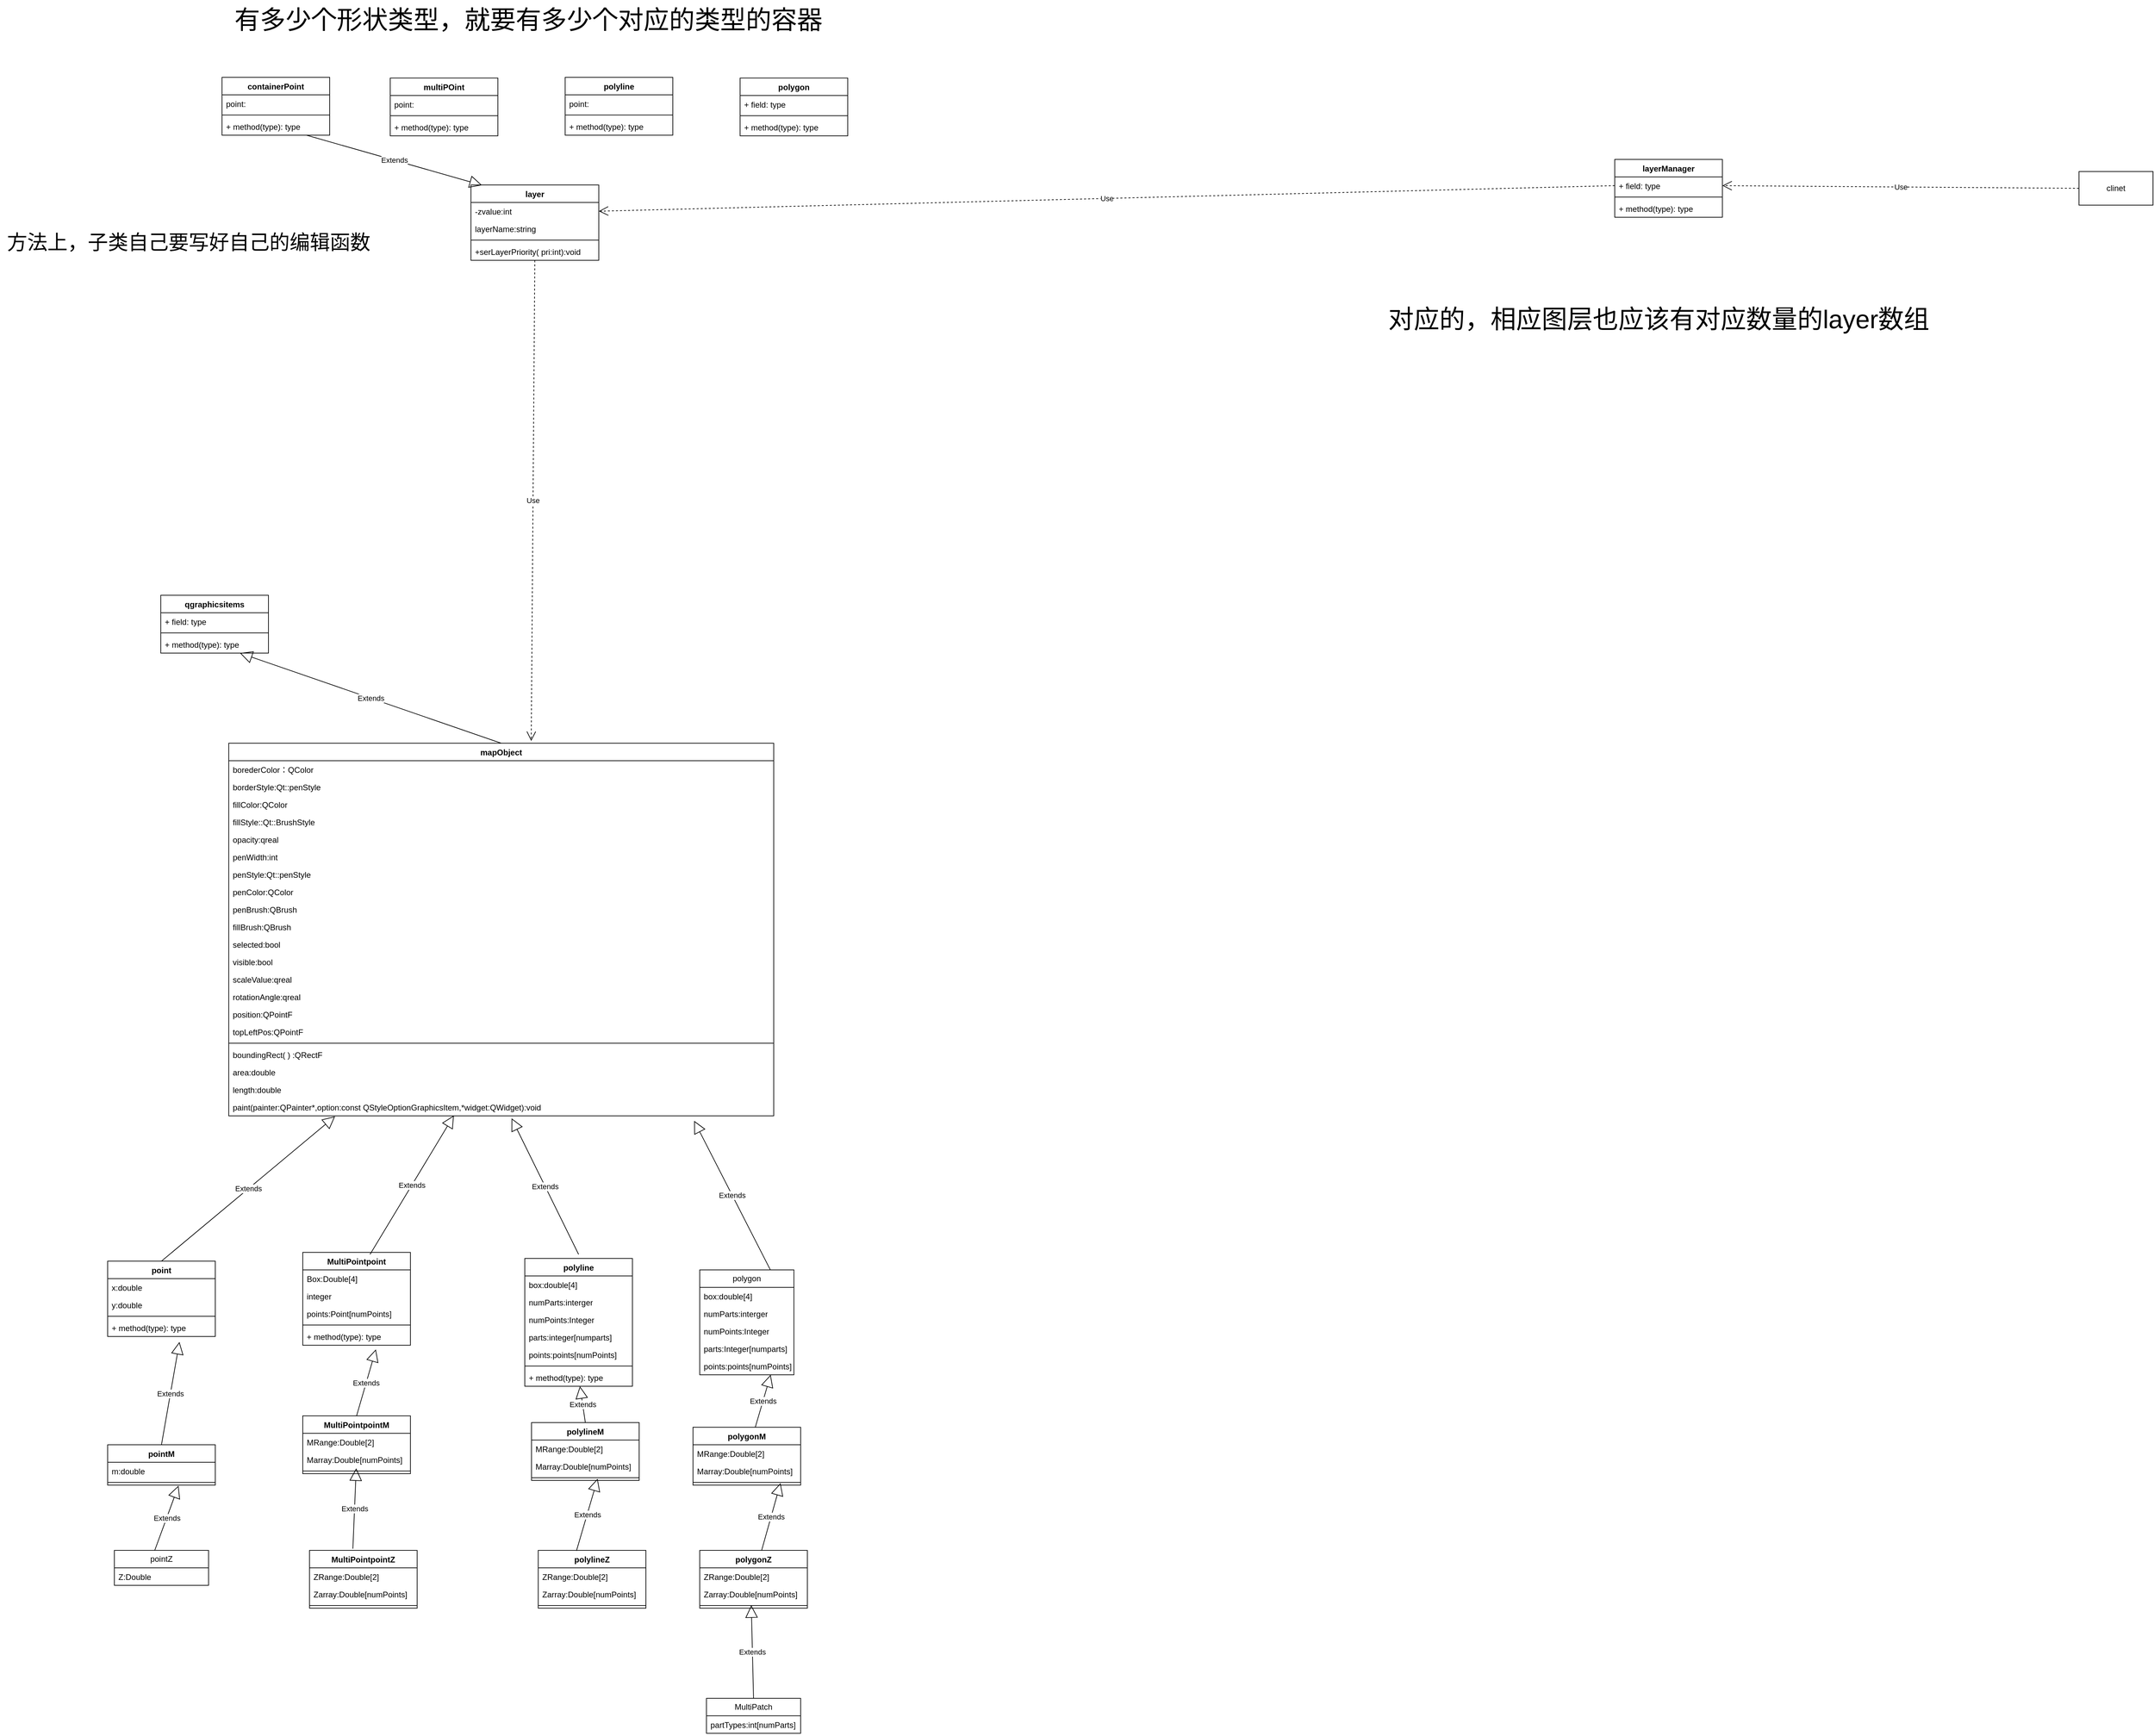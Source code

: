 <mxfile version="21.3.5" type="device">
  <diagram id="Hxt_u1zZqAeK8iyTA4vx" name="第 1 页">
    <mxGraphModel dx="3752" dy="229" grid="1" gridSize="10" guides="1" tooltips="1" connect="1" arrows="1" fold="1" page="1" pageScale="1" pageWidth="827" pageHeight="1169" math="0" shadow="0">
      <root>
        <mxCell id="0" />
        <mxCell id="1" parent="0" />
        <mxCell id="j0WsJom413XjwwCN1oAq-1" value="mapObject" style="swimlane;fontStyle=1;align=center;verticalAlign=top;childLayout=stackLayout;horizontal=1;startSize=26;horizontalStack=0;resizeParent=1;resizeParentMax=0;resizeLast=0;collapsible=1;marginBottom=0;whiteSpace=wrap;html=1;" parent="1" vertex="1">
          <mxGeometry x="-2380" y="1440" width="810" height="554" as="geometry" />
        </mxCell>
        <mxCell id="j0WsJom413XjwwCN1oAq-2" value="borederColor：QColor" style="text;strokeColor=none;fillColor=none;align=left;verticalAlign=top;spacingLeft=4;spacingRight=4;overflow=hidden;rotatable=0;points=[[0,0.5],[1,0.5]];portConstraint=eastwest;whiteSpace=wrap;html=1;" parent="j0WsJom413XjwwCN1oAq-1" vertex="1">
          <mxGeometry y="26" width="810" height="26" as="geometry" />
        </mxCell>
        <mxCell id="j0WsJom413XjwwCN1oAq-19" value="borderStyle:Qt::penStyle" style="text;strokeColor=none;fillColor=none;align=left;verticalAlign=top;spacingLeft=4;spacingRight=4;overflow=hidden;rotatable=0;points=[[0,0.5],[1,0.5]];portConstraint=eastwest;whiteSpace=wrap;html=1;" parent="j0WsJom413XjwwCN1oAq-1" vertex="1">
          <mxGeometry y="52" width="810" height="26" as="geometry" />
        </mxCell>
        <mxCell id="j0WsJom413XjwwCN1oAq-18" value="fillColor:QColor" style="text;strokeColor=none;fillColor=none;align=left;verticalAlign=top;spacingLeft=4;spacingRight=4;overflow=hidden;rotatable=0;points=[[0,0.5],[1,0.5]];portConstraint=eastwest;whiteSpace=wrap;html=1;" parent="j0WsJom413XjwwCN1oAq-1" vertex="1">
          <mxGeometry y="78" width="810" height="26" as="geometry" />
        </mxCell>
        <mxCell id="j0WsJom413XjwwCN1oAq-9" value="fillStyle::Qt::BrushStyle" style="text;strokeColor=none;fillColor=none;align=left;verticalAlign=top;spacingLeft=4;spacingRight=4;overflow=hidden;rotatable=0;points=[[0,0.5],[1,0.5]];portConstraint=eastwest;whiteSpace=wrap;html=1;" parent="j0WsJom413XjwwCN1oAq-1" vertex="1">
          <mxGeometry y="104" width="810" height="26" as="geometry" />
        </mxCell>
        <mxCell id="j0WsJom413XjwwCN1oAq-10" value="opacity:qreal" style="text;strokeColor=none;fillColor=none;align=left;verticalAlign=top;spacingLeft=4;spacingRight=4;overflow=hidden;rotatable=0;points=[[0,0.5],[1,0.5]];portConstraint=eastwest;whiteSpace=wrap;html=1;" parent="j0WsJom413XjwwCN1oAq-1" vertex="1">
          <mxGeometry y="130" width="810" height="26" as="geometry" />
        </mxCell>
        <mxCell id="j0WsJom413XjwwCN1oAq-11" value="penWidth:int" style="text;strokeColor=none;fillColor=none;align=left;verticalAlign=top;spacingLeft=4;spacingRight=4;overflow=hidden;rotatable=0;points=[[0,0.5],[1,0.5]];portConstraint=eastwest;whiteSpace=wrap;html=1;" parent="j0WsJom413XjwwCN1oAq-1" vertex="1">
          <mxGeometry y="156" width="810" height="26" as="geometry" />
        </mxCell>
        <mxCell id="j0WsJom413XjwwCN1oAq-20" value="penStyle:Qt::penStyle" style="text;strokeColor=none;fillColor=none;align=left;verticalAlign=top;spacingLeft=4;spacingRight=4;overflow=hidden;rotatable=0;points=[[0,0.5],[1,0.5]];portConstraint=eastwest;whiteSpace=wrap;html=1;" parent="j0WsJom413XjwwCN1oAq-1" vertex="1">
          <mxGeometry y="182" width="810" height="26" as="geometry" />
        </mxCell>
        <mxCell id="j0WsJom413XjwwCN1oAq-12" value="penColor:QColor" style="text;strokeColor=none;fillColor=none;align=left;verticalAlign=top;spacingLeft=4;spacingRight=4;overflow=hidden;rotatable=0;points=[[0,0.5],[1,0.5]];portConstraint=eastwest;whiteSpace=wrap;html=1;" parent="j0WsJom413XjwwCN1oAq-1" vertex="1">
          <mxGeometry y="208" width="810" height="26" as="geometry" />
        </mxCell>
        <mxCell id="j0WsJom413XjwwCN1oAq-17" value="penBrush:QBrush" style="text;strokeColor=none;fillColor=none;align=left;verticalAlign=top;spacingLeft=4;spacingRight=4;overflow=hidden;rotatable=0;points=[[0,0.5],[1,0.5]];portConstraint=eastwest;whiteSpace=wrap;html=1;" parent="j0WsJom413XjwwCN1oAq-1" vertex="1">
          <mxGeometry y="234" width="810" height="26" as="geometry" />
        </mxCell>
        <mxCell id="j0WsJom413XjwwCN1oAq-13" value="fillBrush:QBrush" style="text;strokeColor=none;fillColor=none;align=left;verticalAlign=top;spacingLeft=4;spacingRight=4;overflow=hidden;rotatable=0;points=[[0,0.5],[1,0.5]];portConstraint=eastwest;whiteSpace=wrap;html=1;" parent="j0WsJom413XjwwCN1oAq-1" vertex="1">
          <mxGeometry y="260" width="810" height="26" as="geometry" />
        </mxCell>
        <mxCell id="j0WsJom413XjwwCN1oAq-14" value="selected:bool" style="text;strokeColor=none;fillColor=none;align=left;verticalAlign=top;spacingLeft=4;spacingRight=4;overflow=hidden;rotatable=0;points=[[0,0.5],[1,0.5]];portConstraint=eastwest;whiteSpace=wrap;html=1;" parent="j0WsJom413XjwwCN1oAq-1" vertex="1">
          <mxGeometry y="286" width="810" height="26" as="geometry" />
        </mxCell>
        <mxCell id="j0WsJom413XjwwCN1oAq-15" value="visible:bool" style="text;strokeColor=none;fillColor=none;align=left;verticalAlign=top;spacingLeft=4;spacingRight=4;overflow=hidden;rotatable=0;points=[[0,0.5],[1,0.5]];portConstraint=eastwest;whiteSpace=wrap;html=1;" parent="j0WsJom413XjwwCN1oAq-1" vertex="1">
          <mxGeometry y="312" width="810" height="26" as="geometry" />
        </mxCell>
        <mxCell id="j0WsJom413XjwwCN1oAq-16" value="scaleValue:qreal" style="text;strokeColor=none;fillColor=none;align=left;verticalAlign=top;spacingLeft=4;spacingRight=4;overflow=hidden;rotatable=0;points=[[0,0.5],[1,0.5]];portConstraint=eastwest;whiteSpace=wrap;html=1;" parent="j0WsJom413XjwwCN1oAq-1" vertex="1">
          <mxGeometry y="338" width="810" height="26" as="geometry" />
        </mxCell>
        <mxCell id="j0WsJom413XjwwCN1oAq-21" value="rotationAngle:qreal" style="text;strokeColor=none;fillColor=none;align=left;verticalAlign=top;spacingLeft=4;spacingRight=4;overflow=hidden;rotatable=0;points=[[0,0.5],[1,0.5]];portConstraint=eastwest;whiteSpace=wrap;html=1;" parent="j0WsJom413XjwwCN1oAq-1" vertex="1">
          <mxGeometry y="364" width="810" height="26" as="geometry" />
        </mxCell>
        <mxCell id="j0WsJom413XjwwCN1oAq-5" value="position:QPointF" style="text;strokeColor=none;fillColor=none;align=left;verticalAlign=top;spacingLeft=4;spacingRight=4;overflow=hidden;rotatable=0;points=[[0,0.5],[1,0.5]];portConstraint=eastwest;whiteSpace=wrap;html=1;" parent="j0WsJom413XjwwCN1oAq-1" vertex="1">
          <mxGeometry y="390" width="810" height="26" as="geometry" />
        </mxCell>
        <mxCell id="_YcbruYGFnNGYllDanKt-9" value="topLeftPos:QPointF" style="text;strokeColor=none;fillColor=none;align=left;verticalAlign=top;spacingLeft=4;spacingRight=4;overflow=hidden;rotatable=0;points=[[0,0.5],[1,0.5]];portConstraint=eastwest;whiteSpace=wrap;html=1;" vertex="1" parent="j0WsJom413XjwwCN1oAq-1">
          <mxGeometry y="416" width="810" height="26" as="geometry" />
        </mxCell>
        <mxCell id="j0WsJom413XjwwCN1oAq-3" value="" style="line;strokeWidth=1;fillColor=none;align=left;verticalAlign=middle;spacingTop=-1;spacingLeft=3;spacingRight=3;rotatable=0;labelPosition=right;points=[];portConstraint=eastwest;strokeColor=inherit;" parent="j0WsJom413XjwwCN1oAq-1" vertex="1">
          <mxGeometry y="442" width="810" height="8" as="geometry" />
        </mxCell>
        <mxCell id="t4lOq8rJx1jN4kYL4Z5w-2" value="boundingRect( ) :QRectF" style="text;strokeColor=none;fillColor=none;align=left;verticalAlign=top;spacingLeft=4;spacingRight=4;overflow=hidden;rotatable=0;points=[[0,0.5],[1,0.5]];portConstraint=eastwest;whiteSpace=wrap;html=1;" parent="j0WsJom413XjwwCN1oAq-1" vertex="1">
          <mxGeometry y="450" width="810" height="26" as="geometry" />
        </mxCell>
        <mxCell id="_YcbruYGFnNGYllDanKt-6" value="area:double" style="text;strokeColor=none;fillColor=none;align=left;verticalAlign=top;spacingLeft=4;spacingRight=4;overflow=hidden;rotatable=0;points=[[0,0.5],[1,0.5]];portConstraint=eastwest;whiteSpace=wrap;html=1;" vertex="1" parent="j0WsJom413XjwwCN1oAq-1">
          <mxGeometry y="476" width="810" height="26" as="geometry" />
        </mxCell>
        <mxCell id="_YcbruYGFnNGYllDanKt-7" value="length:double" style="text;strokeColor=none;fillColor=none;align=left;verticalAlign=top;spacingLeft=4;spacingRight=4;overflow=hidden;rotatable=0;points=[[0,0.5],[1,0.5]];portConstraint=eastwest;whiteSpace=wrap;html=1;" vertex="1" parent="j0WsJom413XjwwCN1oAq-1">
          <mxGeometry y="502" width="810" height="26" as="geometry" />
        </mxCell>
        <mxCell id="j0WsJom413XjwwCN1oAq-4" value="paint(painter:QPainter*,option:const QStyleOptionGraphicsItem,*widget:QWidget):void" style="text;strokeColor=none;fillColor=none;align=left;verticalAlign=top;spacingLeft=4;spacingRight=4;overflow=hidden;rotatable=0;points=[[0,0.5],[1,0.5]];portConstraint=eastwest;whiteSpace=wrap;html=1;" parent="j0WsJom413XjwwCN1oAq-1" vertex="1">
          <mxGeometry y="528" width="810" height="26" as="geometry" />
        </mxCell>
        <mxCell id="j0WsJom413XjwwCN1oAq-26" value="point" style="swimlane;fontStyle=1;align=center;verticalAlign=top;childLayout=stackLayout;horizontal=1;startSize=26;horizontalStack=0;resizeParent=1;resizeParentMax=0;resizeLast=0;collapsible=1;marginBottom=0;whiteSpace=wrap;html=1;" parent="1" vertex="1">
          <mxGeometry x="-2560" y="2210" width="160" height="112" as="geometry" />
        </mxCell>
        <mxCell id="j0WsJom413XjwwCN1oAq-27" value="x:double" style="text;strokeColor=none;fillColor=none;align=left;verticalAlign=top;spacingLeft=4;spacingRight=4;overflow=hidden;rotatable=0;points=[[0,0.5],[1,0.5]];portConstraint=eastwest;whiteSpace=wrap;html=1;" parent="j0WsJom413XjwwCN1oAq-26" vertex="1">
          <mxGeometry y="26" width="160" height="26" as="geometry" />
        </mxCell>
        <mxCell id="t4lOq8rJx1jN4kYL4Z5w-5" value="y:double" style="text;strokeColor=none;fillColor=none;align=left;verticalAlign=top;spacingLeft=4;spacingRight=4;overflow=hidden;rotatable=0;points=[[0,0.5],[1,0.5]];portConstraint=eastwest;whiteSpace=wrap;html=1;" parent="j0WsJom413XjwwCN1oAq-26" vertex="1">
          <mxGeometry y="52" width="160" height="26" as="geometry" />
        </mxCell>
        <mxCell id="j0WsJom413XjwwCN1oAq-28" value="" style="line;strokeWidth=1;fillColor=none;align=left;verticalAlign=middle;spacingTop=-1;spacingLeft=3;spacingRight=3;rotatable=0;labelPosition=right;points=[];portConstraint=eastwest;strokeColor=inherit;" parent="j0WsJom413XjwwCN1oAq-26" vertex="1">
          <mxGeometry y="78" width="160" height="8" as="geometry" />
        </mxCell>
        <mxCell id="j0WsJom413XjwwCN1oAq-29" value="+ method(type): type" style="text;strokeColor=none;fillColor=none;align=left;verticalAlign=top;spacingLeft=4;spacingRight=4;overflow=hidden;rotatable=0;points=[[0,0.5],[1,0.5]];portConstraint=eastwest;whiteSpace=wrap;html=1;" parent="j0WsJom413XjwwCN1oAq-26" vertex="1">
          <mxGeometry y="86" width="160" height="26" as="geometry" />
        </mxCell>
        <mxCell id="t4lOq8rJx1jN4kYL4Z5w-4" value="Extends" style="endArrow=block;endSize=16;endFill=0;html=1;rounded=0;exitX=0.5;exitY=0;exitDx=0;exitDy=0;entryX=0.195;entryY=1.031;entryDx=0;entryDy=0;entryPerimeter=0;" parent="1" source="j0WsJom413XjwwCN1oAq-26" target="j0WsJom413XjwwCN1oAq-4" edge="1">
          <mxGeometry width="160" relative="1" as="geometry">
            <mxPoint x="-2360" y="2180" as="sourcePoint" />
            <mxPoint x="-2200" y="2180" as="targetPoint" />
          </mxGeometry>
        </mxCell>
        <mxCell id="t4lOq8rJx1jN4kYL4Z5w-6" value="MultiPointpoint" style="swimlane;fontStyle=1;align=center;verticalAlign=top;childLayout=stackLayout;horizontal=1;startSize=26;horizontalStack=0;resizeParent=1;resizeParentMax=0;resizeLast=0;collapsible=1;marginBottom=0;whiteSpace=wrap;html=1;" parent="1" vertex="1">
          <mxGeometry x="-2270" y="2197" width="160" height="138" as="geometry" />
        </mxCell>
        <mxCell id="t4lOq8rJx1jN4kYL4Z5w-110" value="Extends" style="endArrow=block;endSize=16;endFill=0;html=1;rounded=0;entryX=0.413;entryY=0.98;entryDx=0;entryDy=0;entryPerimeter=0;" parent="t4lOq8rJx1jN4kYL4Z5w-6" target="j0WsJom413XjwwCN1oAq-4" edge="1">
          <mxGeometry width="160" relative="1" as="geometry">
            <mxPoint x="100" y="3" as="sourcePoint" />
            <mxPoint x="260" y="3" as="targetPoint" />
          </mxGeometry>
        </mxCell>
        <mxCell id="t4lOq8rJx1jN4kYL4Z5w-7" value="Box:Double[4]" style="text;strokeColor=none;fillColor=none;align=left;verticalAlign=top;spacingLeft=4;spacingRight=4;overflow=hidden;rotatable=0;points=[[0,0.5],[1,0.5]];portConstraint=eastwest;whiteSpace=wrap;html=1;" parent="t4lOq8rJx1jN4kYL4Z5w-6" vertex="1">
          <mxGeometry y="26" width="160" height="26" as="geometry" />
        </mxCell>
        <mxCell id="t4lOq8rJx1jN4kYL4Z5w-16" value="integer" style="text;strokeColor=none;fillColor=none;align=left;verticalAlign=top;spacingLeft=4;spacingRight=4;overflow=hidden;rotatable=0;points=[[0,0.5],[1,0.5]];portConstraint=eastwest;whiteSpace=wrap;html=1;" parent="t4lOq8rJx1jN4kYL4Z5w-6" vertex="1">
          <mxGeometry y="52" width="160" height="26" as="geometry" />
        </mxCell>
        <mxCell id="t4lOq8rJx1jN4kYL4Z5w-8" value="points:Point[numPoints]" style="text;strokeColor=none;fillColor=none;align=left;verticalAlign=top;spacingLeft=4;spacingRight=4;overflow=hidden;rotatable=0;points=[[0,0.5],[1,0.5]];portConstraint=eastwest;whiteSpace=wrap;html=1;" parent="t4lOq8rJx1jN4kYL4Z5w-6" vertex="1">
          <mxGeometry y="78" width="160" height="26" as="geometry" />
        </mxCell>
        <mxCell id="t4lOq8rJx1jN4kYL4Z5w-9" value="" style="line;strokeWidth=1;fillColor=none;align=left;verticalAlign=middle;spacingTop=-1;spacingLeft=3;spacingRight=3;rotatable=0;labelPosition=right;points=[];portConstraint=eastwest;strokeColor=inherit;" parent="t4lOq8rJx1jN4kYL4Z5w-6" vertex="1">
          <mxGeometry y="104" width="160" height="8" as="geometry" />
        </mxCell>
        <mxCell id="t4lOq8rJx1jN4kYL4Z5w-10" value="+ method(type): type" style="text;strokeColor=none;fillColor=none;align=left;verticalAlign=top;spacingLeft=4;spacingRight=4;overflow=hidden;rotatable=0;points=[[0,0.5],[1,0.5]];portConstraint=eastwest;whiteSpace=wrap;html=1;" parent="t4lOq8rJx1jN4kYL4Z5w-6" vertex="1">
          <mxGeometry y="112" width="160" height="26" as="geometry" />
        </mxCell>
        <mxCell id="t4lOq8rJx1jN4kYL4Z5w-17" value="polyline" style="swimlane;fontStyle=1;align=center;verticalAlign=top;childLayout=stackLayout;horizontal=1;startSize=26;horizontalStack=0;resizeParent=1;resizeParentMax=0;resizeLast=0;collapsible=1;marginBottom=0;whiteSpace=wrap;html=1;" parent="1" vertex="1">
          <mxGeometry x="-1940" y="2206" width="160" height="190" as="geometry" />
        </mxCell>
        <mxCell id="t4lOq8rJx1jN4kYL4Z5w-18" value="box:double[4]" style="text;strokeColor=none;fillColor=none;align=left;verticalAlign=top;spacingLeft=4;spacingRight=4;overflow=hidden;rotatable=0;points=[[0,0.5],[1,0.5]];portConstraint=eastwest;whiteSpace=wrap;html=1;" parent="t4lOq8rJx1jN4kYL4Z5w-17" vertex="1">
          <mxGeometry y="26" width="160" height="26" as="geometry" />
        </mxCell>
        <mxCell id="t4lOq8rJx1jN4kYL4Z5w-23" value="numParts:interger" style="text;strokeColor=none;fillColor=none;align=left;verticalAlign=top;spacingLeft=4;spacingRight=4;overflow=hidden;rotatable=0;points=[[0,0.5],[1,0.5]];portConstraint=eastwest;whiteSpace=wrap;html=1;" parent="t4lOq8rJx1jN4kYL4Z5w-17" vertex="1">
          <mxGeometry y="52" width="160" height="26" as="geometry" />
        </mxCell>
        <mxCell id="t4lOq8rJx1jN4kYL4Z5w-24" value="numPoints:Integer" style="text;strokeColor=none;fillColor=none;align=left;verticalAlign=top;spacingLeft=4;spacingRight=4;overflow=hidden;rotatable=0;points=[[0,0.5],[1,0.5]];portConstraint=eastwest;whiteSpace=wrap;html=1;" parent="t4lOq8rJx1jN4kYL4Z5w-17" vertex="1">
          <mxGeometry y="78" width="160" height="26" as="geometry" />
        </mxCell>
        <mxCell id="t4lOq8rJx1jN4kYL4Z5w-25" value="parts:integer[numparts]" style="text;strokeColor=none;fillColor=none;align=left;verticalAlign=top;spacingLeft=4;spacingRight=4;overflow=hidden;rotatable=0;points=[[0,0.5],[1,0.5]];portConstraint=eastwest;whiteSpace=wrap;html=1;" parent="t4lOq8rJx1jN4kYL4Z5w-17" vertex="1">
          <mxGeometry y="104" width="160" height="26" as="geometry" />
        </mxCell>
        <mxCell id="t4lOq8rJx1jN4kYL4Z5w-21" value="points:points[numPoints]" style="text;strokeColor=none;fillColor=none;align=left;verticalAlign=top;spacingLeft=4;spacingRight=4;overflow=hidden;rotatable=0;points=[[0,0.5],[1,0.5]];portConstraint=eastwest;whiteSpace=wrap;html=1;" parent="t4lOq8rJx1jN4kYL4Z5w-17" vertex="1">
          <mxGeometry y="130" width="160" height="26" as="geometry" />
        </mxCell>
        <mxCell id="t4lOq8rJx1jN4kYL4Z5w-19" value="" style="line;strokeWidth=1;fillColor=none;align=left;verticalAlign=middle;spacingTop=-1;spacingLeft=3;spacingRight=3;rotatable=0;labelPosition=right;points=[];portConstraint=eastwest;strokeColor=inherit;" parent="t4lOq8rJx1jN4kYL4Z5w-17" vertex="1">
          <mxGeometry y="156" width="160" height="8" as="geometry" />
        </mxCell>
        <mxCell id="t4lOq8rJx1jN4kYL4Z5w-20" value="+ method(type): type" style="text;strokeColor=none;fillColor=none;align=left;verticalAlign=top;spacingLeft=4;spacingRight=4;overflow=hidden;rotatable=0;points=[[0,0.5],[1,0.5]];portConstraint=eastwest;whiteSpace=wrap;html=1;" parent="t4lOq8rJx1jN4kYL4Z5w-17" vertex="1">
          <mxGeometry y="164" width="160" height="26" as="geometry" />
        </mxCell>
        <mxCell id="t4lOq8rJx1jN4kYL4Z5w-26" value="polygon" style="swimlane;fontStyle=0;childLayout=stackLayout;horizontal=1;startSize=26;fillColor=none;horizontalStack=0;resizeParent=1;resizeParentMax=0;resizeLast=0;collapsible=1;marginBottom=0;whiteSpace=wrap;html=1;" parent="1" vertex="1">
          <mxGeometry x="-1680" y="2223" width="140" height="156" as="geometry" />
        </mxCell>
        <mxCell id="t4lOq8rJx1jN4kYL4Z5w-30" value="box:double[4]" style="text;strokeColor=none;fillColor=none;align=left;verticalAlign=top;spacingLeft=4;spacingRight=4;overflow=hidden;rotatable=0;points=[[0,0.5],[1,0.5]];portConstraint=eastwest;whiteSpace=wrap;html=1;" parent="t4lOq8rJx1jN4kYL4Z5w-26" vertex="1">
          <mxGeometry y="26" width="140" height="26" as="geometry" />
        </mxCell>
        <mxCell id="t4lOq8rJx1jN4kYL4Z5w-31" value="numParts:interger" style="text;strokeColor=none;fillColor=none;align=left;verticalAlign=top;spacingLeft=4;spacingRight=4;overflow=hidden;rotatable=0;points=[[0,0.5],[1,0.5]];portConstraint=eastwest;whiteSpace=wrap;html=1;" parent="t4lOq8rJx1jN4kYL4Z5w-26" vertex="1">
          <mxGeometry y="52" width="140" height="26" as="geometry" />
        </mxCell>
        <mxCell id="t4lOq8rJx1jN4kYL4Z5w-32" value="numPoints:Integer" style="text;strokeColor=none;fillColor=none;align=left;verticalAlign=top;spacingLeft=4;spacingRight=4;overflow=hidden;rotatable=0;points=[[0,0.5],[1,0.5]];portConstraint=eastwest;whiteSpace=wrap;html=1;" parent="t4lOq8rJx1jN4kYL4Z5w-26" vertex="1">
          <mxGeometry y="78" width="140" height="26" as="geometry" />
        </mxCell>
        <mxCell id="t4lOq8rJx1jN4kYL4Z5w-27" value="parts:Integer[numparts]" style="text;strokeColor=none;fillColor=none;align=left;verticalAlign=top;spacingLeft=4;spacingRight=4;overflow=hidden;rotatable=0;points=[[0,0.5],[1,0.5]];portConstraint=eastwest;whiteSpace=wrap;html=1;" parent="t4lOq8rJx1jN4kYL4Z5w-26" vertex="1">
          <mxGeometry y="104" width="140" height="26" as="geometry" />
        </mxCell>
        <mxCell id="t4lOq8rJx1jN4kYL4Z5w-33" value="points:points[numPoints]" style="text;strokeColor=none;fillColor=none;align=left;verticalAlign=top;spacingLeft=4;spacingRight=4;overflow=hidden;rotatable=0;points=[[0,0.5],[1,0.5]];portConstraint=eastwest;whiteSpace=wrap;html=1;" parent="t4lOq8rJx1jN4kYL4Z5w-26" vertex="1">
          <mxGeometry y="130" width="140" height="26" as="geometry" />
        </mxCell>
        <mxCell id="t4lOq8rJx1jN4kYL4Z5w-34" value="pointM" style="swimlane;fontStyle=1;align=center;verticalAlign=top;childLayout=stackLayout;horizontal=1;startSize=26;horizontalStack=0;resizeParent=1;resizeParentMax=0;resizeLast=0;collapsible=1;marginBottom=0;whiteSpace=wrap;html=1;" parent="1" vertex="1">
          <mxGeometry x="-2560" y="2483" width="160" height="60" as="geometry" />
        </mxCell>
        <mxCell id="t4lOq8rJx1jN4kYL4Z5w-39" value="m:double" style="text;strokeColor=none;fillColor=none;align=left;verticalAlign=top;spacingLeft=4;spacingRight=4;overflow=hidden;rotatable=0;points=[[0,0.5],[1,0.5]];portConstraint=eastwest;whiteSpace=wrap;html=1;" parent="t4lOq8rJx1jN4kYL4Z5w-34" vertex="1">
          <mxGeometry y="26" width="160" height="26" as="geometry" />
        </mxCell>
        <mxCell id="t4lOq8rJx1jN4kYL4Z5w-37" value="" style="line;strokeWidth=1;fillColor=none;align=left;verticalAlign=middle;spacingTop=-1;spacingLeft=3;spacingRight=3;rotatable=0;labelPosition=right;points=[];portConstraint=eastwest;strokeColor=inherit;" parent="t4lOq8rJx1jN4kYL4Z5w-34" vertex="1">
          <mxGeometry y="52" width="160" height="8" as="geometry" />
        </mxCell>
        <mxCell id="t4lOq8rJx1jN4kYL4Z5w-40" value="MultiPointpointM" style="swimlane;fontStyle=1;align=center;verticalAlign=top;childLayout=stackLayout;horizontal=1;startSize=26;horizontalStack=0;resizeParent=1;resizeParentMax=0;resizeLast=0;collapsible=1;marginBottom=0;whiteSpace=wrap;html=1;" parent="1" vertex="1">
          <mxGeometry x="-2270" y="2440" width="160" height="86" as="geometry" />
        </mxCell>
        <mxCell id="t4lOq8rJx1jN4kYL4Z5w-43" value="MRange:Double[2]" style="text;strokeColor=none;fillColor=none;align=left;verticalAlign=top;spacingLeft=4;spacingRight=4;overflow=hidden;rotatable=0;points=[[0,0.5],[1,0.5]];portConstraint=eastwest;whiteSpace=wrap;html=1;" parent="t4lOq8rJx1jN4kYL4Z5w-40" vertex="1">
          <mxGeometry y="26" width="160" height="26" as="geometry" />
        </mxCell>
        <mxCell id="t4lOq8rJx1jN4kYL4Z5w-47" value="Marray:Double[numPoints]" style="text;strokeColor=none;fillColor=none;align=left;verticalAlign=top;spacingLeft=4;spacingRight=4;overflow=hidden;rotatable=0;points=[[0,0.5],[1,0.5]];portConstraint=eastwest;whiteSpace=wrap;html=1;" parent="t4lOq8rJx1jN4kYL4Z5w-40" vertex="1">
          <mxGeometry y="52" width="160" height="26" as="geometry" />
        </mxCell>
        <mxCell id="t4lOq8rJx1jN4kYL4Z5w-44" value="" style="line;strokeWidth=1;fillColor=none;align=left;verticalAlign=middle;spacingTop=-1;spacingLeft=3;spacingRight=3;rotatable=0;labelPosition=right;points=[];portConstraint=eastwest;strokeColor=inherit;" parent="t4lOq8rJx1jN4kYL4Z5w-40" vertex="1">
          <mxGeometry y="78" width="160" height="8" as="geometry" />
        </mxCell>
        <mxCell id="t4lOq8rJx1jN4kYL4Z5w-61" value="polylineM" style="swimlane;fontStyle=1;align=center;verticalAlign=top;childLayout=stackLayout;horizontal=1;startSize=26;horizontalStack=0;resizeParent=1;resizeParentMax=0;resizeLast=0;collapsible=1;marginBottom=0;whiteSpace=wrap;html=1;" parent="1" vertex="1">
          <mxGeometry x="-1930" y="2450" width="160" height="86" as="geometry" />
        </mxCell>
        <mxCell id="t4lOq8rJx1jN4kYL4Z5w-62" value="MRange:Double[2]" style="text;strokeColor=none;fillColor=none;align=left;verticalAlign=top;spacingLeft=4;spacingRight=4;overflow=hidden;rotatable=0;points=[[0,0.5],[1,0.5]];portConstraint=eastwest;whiteSpace=wrap;html=1;" parent="t4lOq8rJx1jN4kYL4Z5w-61" vertex="1">
          <mxGeometry y="26" width="160" height="26" as="geometry" />
        </mxCell>
        <mxCell id="t4lOq8rJx1jN4kYL4Z5w-63" value="Marray:Double[numPoints]" style="text;strokeColor=none;fillColor=none;align=left;verticalAlign=top;spacingLeft=4;spacingRight=4;overflow=hidden;rotatable=0;points=[[0,0.5],[1,0.5]];portConstraint=eastwest;whiteSpace=wrap;html=1;" parent="t4lOq8rJx1jN4kYL4Z5w-61" vertex="1">
          <mxGeometry y="52" width="160" height="26" as="geometry" />
        </mxCell>
        <mxCell id="t4lOq8rJx1jN4kYL4Z5w-64" value="" style="line;strokeWidth=1;fillColor=none;align=left;verticalAlign=middle;spacingTop=-1;spacingLeft=3;spacingRight=3;rotatable=0;labelPosition=right;points=[];portConstraint=eastwest;strokeColor=inherit;" parent="t4lOq8rJx1jN4kYL4Z5w-61" vertex="1">
          <mxGeometry y="78" width="160" height="8" as="geometry" />
        </mxCell>
        <mxCell id="t4lOq8rJx1jN4kYL4Z5w-72" value="polygonM" style="swimlane;fontStyle=1;align=center;verticalAlign=top;childLayout=stackLayout;horizontal=1;startSize=26;horizontalStack=0;resizeParent=1;resizeParentMax=0;resizeLast=0;collapsible=1;marginBottom=0;whiteSpace=wrap;html=1;" parent="1" vertex="1">
          <mxGeometry x="-1690" y="2457" width="160" height="86" as="geometry" />
        </mxCell>
        <mxCell id="t4lOq8rJx1jN4kYL4Z5w-73" value="MRange:Double[2]" style="text;strokeColor=none;fillColor=none;align=left;verticalAlign=top;spacingLeft=4;spacingRight=4;overflow=hidden;rotatable=0;points=[[0,0.5],[1,0.5]];portConstraint=eastwest;whiteSpace=wrap;html=1;" parent="t4lOq8rJx1jN4kYL4Z5w-72" vertex="1">
          <mxGeometry y="26" width="160" height="26" as="geometry" />
        </mxCell>
        <mxCell id="t4lOq8rJx1jN4kYL4Z5w-74" value="Marray:Double[numPoints]" style="text;strokeColor=none;fillColor=none;align=left;verticalAlign=top;spacingLeft=4;spacingRight=4;overflow=hidden;rotatable=0;points=[[0,0.5],[1,0.5]];portConstraint=eastwest;whiteSpace=wrap;html=1;" parent="t4lOq8rJx1jN4kYL4Z5w-72" vertex="1">
          <mxGeometry y="52" width="160" height="26" as="geometry" />
        </mxCell>
        <mxCell id="t4lOq8rJx1jN4kYL4Z5w-75" value="" style="line;strokeWidth=1;fillColor=none;align=left;verticalAlign=middle;spacingTop=-1;spacingLeft=3;spacingRight=3;rotatable=0;labelPosition=right;points=[];portConstraint=eastwest;strokeColor=inherit;" parent="t4lOq8rJx1jN4kYL4Z5w-72" vertex="1">
          <mxGeometry y="78" width="160" height="8" as="geometry" />
        </mxCell>
        <mxCell id="t4lOq8rJx1jN4kYL4Z5w-77" value="pointZ" style="swimlane;fontStyle=0;childLayout=stackLayout;horizontal=1;startSize=26;fillColor=none;horizontalStack=0;resizeParent=1;resizeParentMax=0;resizeLast=0;collapsible=1;marginBottom=0;whiteSpace=wrap;html=1;" parent="1" vertex="1">
          <mxGeometry x="-2550" y="2640" width="140" height="52" as="geometry" />
        </mxCell>
        <mxCell id="t4lOq8rJx1jN4kYL4Z5w-115" value="Extends" style="endArrow=block;endSize=16;endFill=0;html=1;rounded=0;entryX=0.658;entryY=1.111;entryDx=0;entryDy=0;entryPerimeter=0;" parent="t4lOq8rJx1jN4kYL4Z5w-77" target="t4lOq8rJx1jN4kYL4Z5w-37" edge="1">
          <mxGeometry width="160" relative="1" as="geometry">
            <mxPoint x="60" as="sourcePoint" />
            <mxPoint x="220" as="targetPoint" />
          </mxGeometry>
        </mxCell>
        <mxCell id="t4lOq8rJx1jN4kYL4Z5w-78" value="Z:Double" style="text;strokeColor=none;fillColor=none;align=left;verticalAlign=top;spacingLeft=4;spacingRight=4;overflow=hidden;rotatable=0;points=[[0,0.5],[1,0.5]];portConstraint=eastwest;whiteSpace=wrap;html=1;" parent="t4lOq8rJx1jN4kYL4Z5w-77" vertex="1">
          <mxGeometry y="26" width="140" height="26" as="geometry" />
        </mxCell>
        <mxCell id="t4lOq8rJx1jN4kYL4Z5w-81" value="MultiPointpointZ" style="swimlane;fontStyle=1;align=center;verticalAlign=top;childLayout=stackLayout;horizontal=1;startSize=26;horizontalStack=0;resizeParent=1;resizeParentMax=0;resizeLast=0;collapsible=1;marginBottom=0;whiteSpace=wrap;html=1;" parent="1" vertex="1">
          <mxGeometry x="-2260" y="2640" width="160" height="86" as="geometry" />
        </mxCell>
        <mxCell id="t4lOq8rJx1jN4kYL4Z5w-82" value="ZRange:Double[2]" style="text;strokeColor=none;fillColor=none;align=left;verticalAlign=top;spacingLeft=4;spacingRight=4;overflow=hidden;rotatable=0;points=[[0,0.5],[1,0.5]];portConstraint=eastwest;whiteSpace=wrap;html=1;" parent="t4lOq8rJx1jN4kYL4Z5w-81" vertex="1">
          <mxGeometry y="26" width="160" height="26" as="geometry" />
        </mxCell>
        <mxCell id="t4lOq8rJx1jN4kYL4Z5w-83" value="Zarray:Double[numPoints]" style="text;strokeColor=none;fillColor=none;align=left;verticalAlign=top;spacingLeft=4;spacingRight=4;overflow=hidden;rotatable=0;points=[[0,0.5],[1,0.5]];portConstraint=eastwest;whiteSpace=wrap;html=1;" parent="t4lOq8rJx1jN4kYL4Z5w-81" vertex="1">
          <mxGeometry y="52" width="160" height="26" as="geometry" />
        </mxCell>
        <mxCell id="t4lOq8rJx1jN4kYL4Z5w-84" value="" style="line;strokeWidth=1;fillColor=none;align=left;verticalAlign=middle;spacingTop=-1;spacingLeft=3;spacingRight=3;rotatable=0;labelPosition=right;points=[];portConstraint=eastwest;strokeColor=inherit;" parent="t4lOq8rJx1jN4kYL4Z5w-81" vertex="1">
          <mxGeometry y="78" width="160" height="8" as="geometry" />
        </mxCell>
        <mxCell id="t4lOq8rJx1jN4kYL4Z5w-85" value="polylineZ" style="swimlane;fontStyle=1;align=center;verticalAlign=top;childLayout=stackLayout;horizontal=1;startSize=26;horizontalStack=0;resizeParent=1;resizeParentMax=0;resizeLast=0;collapsible=1;marginBottom=0;whiteSpace=wrap;html=1;" parent="1" vertex="1">
          <mxGeometry x="-1920" y="2640" width="160" height="86" as="geometry" />
        </mxCell>
        <mxCell id="t4lOq8rJx1jN4kYL4Z5w-86" value="ZRange:Double[2]" style="text;strokeColor=none;fillColor=none;align=left;verticalAlign=top;spacingLeft=4;spacingRight=4;overflow=hidden;rotatable=0;points=[[0,0.5],[1,0.5]];portConstraint=eastwest;whiteSpace=wrap;html=1;" parent="t4lOq8rJx1jN4kYL4Z5w-85" vertex="1">
          <mxGeometry y="26" width="160" height="26" as="geometry" />
        </mxCell>
        <mxCell id="t4lOq8rJx1jN4kYL4Z5w-87" value="Zarray:Double[numPoints]" style="text;strokeColor=none;fillColor=none;align=left;verticalAlign=top;spacingLeft=4;spacingRight=4;overflow=hidden;rotatable=0;points=[[0,0.5],[1,0.5]];portConstraint=eastwest;whiteSpace=wrap;html=1;" parent="t4lOq8rJx1jN4kYL4Z5w-85" vertex="1">
          <mxGeometry y="52" width="160" height="26" as="geometry" />
        </mxCell>
        <mxCell id="t4lOq8rJx1jN4kYL4Z5w-88" value="" style="line;strokeWidth=1;fillColor=none;align=left;verticalAlign=middle;spacingTop=-1;spacingLeft=3;spacingRight=3;rotatable=0;labelPosition=right;points=[];portConstraint=eastwest;strokeColor=inherit;" parent="t4lOq8rJx1jN4kYL4Z5w-85" vertex="1">
          <mxGeometry y="78" width="160" height="8" as="geometry" />
        </mxCell>
        <mxCell id="t4lOq8rJx1jN4kYL4Z5w-93" value="polygonZ" style="swimlane;fontStyle=1;align=center;verticalAlign=top;childLayout=stackLayout;horizontal=1;startSize=26;horizontalStack=0;resizeParent=1;resizeParentMax=0;resizeLast=0;collapsible=1;marginBottom=0;whiteSpace=wrap;html=1;" parent="1" vertex="1">
          <mxGeometry x="-1680" y="2640" width="160" height="86" as="geometry" />
        </mxCell>
        <mxCell id="t4lOq8rJx1jN4kYL4Z5w-94" value="ZRange:Double[2]" style="text;strokeColor=none;fillColor=none;align=left;verticalAlign=top;spacingLeft=4;spacingRight=4;overflow=hidden;rotatable=0;points=[[0,0.5],[1,0.5]];portConstraint=eastwest;whiteSpace=wrap;html=1;" parent="t4lOq8rJx1jN4kYL4Z5w-93" vertex="1">
          <mxGeometry y="26" width="160" height="26" as="geometry" />
        </mxCell>
        <mxCell id="t4lOq8rJx1jN4kYL4Z5w-95" value="Zarray:Double[numPoints]" style="text;strokeColor=none;fillColor=none;align=left;verticalAlign=top;spacingLeft=4;spacingRight=4;overflow=hidden;rotatable=0;points=[[0,0.5],[1,0.5]];portConstraint=eastwest;whiteSpace=wrap;html=1;" parent="t4lOq8rJx1jN4kYL4Z5w-93" vertex="1">
          <mxGeometry y="52" width="160" height="26" as="geometry" />
        </mxCell>
        <mxCell id="t4lOq8rJx1jN4kYL4Z5w-96" value="" style="line;strokeWidth=1;fillColor=none;align=left;verticalAlign=middle;spacingTop=-1;spacingLeft=3;spacingRight=3;rotatable=0;labelPosition=right;points=[];portConstraint=eastwest;strokeColor=inherit;" parent="t4lOq8rJx1jN4kYL4Z5w-93" vertex="1">
          <mxGeometry y="78" width="160" height="8" as="geometry" />
        </mxCell>
        <mxCell id="t4lOq8rJx1jN4kYL4Z5w-98" value="MultiPatch" style="swimlane;fontStyle=0;childLayout=stackLayout;horizontal=1;startSize=26;fillColor=none;horizontalStack=0;resizeParent=1;resizeParentMax=0;resizeLast=0;collapsible=1;marginBottom=0;whiteSpace=wrap;html=1;" parent="1" vertex="1">
          <mxGeometry x="-1670" y="2860" width="140" height="52" as="geometry" />
        </mxCell>
        <mxCell id="t4lOq8rJx1jN4kYL4Z5w-109" value="partTypes:int[numParts]" style="text;strokeColor=none;fillColor=none;align=left;verticalAlign=top;spacingLeft=4;spacingRight=4;overflow=hidden;rotatable=0;points=[[0,0.5],[1,0.5]];portConstraint=eastwest;whiteSpace=wrap;html=1;" parent="t4lOq8rJx1jN4kYL4Z5w-98" vertex="1">
          <mxGeometry y="26" width="140" height="26" as="geometry" />
        </mxCell>
        <mxCell id="t4lOq8rJx1jN4kYL4Z5w-111" value="Extends" style="endArrow=block;endSize=16;endFill=0;html=1;rounded=0;entryX=0.519;entryY=1.139;entryDx=0;entryDy=0;entryPerimeter=0;" parent="1" target="j0WsJom413XjwwCN1oAq-4" edge="1">
          <mxGeometry width="160" relative="1" as="geometry">
            <mxPoint x="-1860" y="2200" as="sourcePoint" />
            <mxPoint x="-2044" y="1945" as="targetPoint" />
          </mxGeometry>
        </mxCell>
        <mxCell id="t4lOq8rJx1jN4kYL4Z5w-112" value="Extends" style="endArrow=block;endSize=16;endFill=0;html=1;rounded=0;entryX=0.854;entryY=1.286;entryDx=0;entryDy=0;entryPerimeter=0;exitX=0.75;exitY=0;exitDx=0;exitDy=0;" parent="1" source="t4lOq8rJx1jN4kYL4Z5w-26" target="j0WsJom413XjwwCN1oAq-4" edge="1">
          <mxGeometry width="160" relative="1" as="geometry">
            <mxPoint x="-1540" y="2160" as="sourcePoint" />
            <mxPoint x="-1380" y="2160" as="targetPoint" />
          </mxGeometry>
        </mxCell>
        <mxCell id="t4lOq8rJx1jN4kYL4Z5w-113" value="Extends" style="endArrow=block;endSize=16;endFill=0;html=1;rounded=0;entryX=0.479;entryY=0.458;entryDx=0;entryDy=0;exitX=0.5;exitY=0;exitDx=0;exitDy=0;entryPerimeter=0;" parent="1" source="t4lOq8rJx1jN4kYL4Z5w-98" target="t4lOq8rJx1jN4kYL4Z5w-96" edge="1">
          <mxGeometry width="160" relative="1" as="geometry">
            <mxPoint x="-1450" y="2180" as="sourcePoint" />
            <mxPoint x="-1290" y="2180" as="targetPoint" />
          </mxGeometry>
        </mxCell>
        <mxCell id="t4lOq8rJx1jN4kYL4Z5w-114" value="Extends" style="endArrow=block;endSize=16;endFill=0;html=1;rounded=0;entryX=0.667;entryY=1.314;entryDx=0;entryDy=0;entryPerimeter=0;exitX=0.5;exitY=0;exitDx=0;exitDy=0;" parent="1" source="t4lOq8rJx1jN4kYL4Z5w-34" target="j0WsJom413XjwwCN1oAq-29" edge="1">
          <mxGeometry width="160" relative="1" as="geometry">
            <mxPoint x="-2530" y="2440" as="sourcePoint" />
            <mxPoint x="-2370" y="2440" as="targetPoint" />
          </mxGeometry>
        </mxCell>
        <mxCell id="t4lOq8rJx1jN4kYL4Z5w-116" value="Extends" style="endArrow=block;endSize=16;endFill=0;html=1;rounded=0;entryX=0.679;entryY=1.239;entryDx=0;entryDy=0;entryPerimeter=0;exitX=0.5;exitY=0;exitDx=0;exitDy=0;" parent="1" source="t4lOq8rJx1jN4kYL4Z5w-40" target="t4lOq8rJx1jN4kYL4Z5w-10" edge="1">
          <mxGeometry width="160" relative="1" as="geometry">
            <mxPoint x="-2200" y="2440" as="sourcePoint" />
            <mxPoint x="-2040" y="2440" as="targetPoint" />
          </mxGeometry>
        </mxCell>
        <mxCell id="t4lOq8rJx1jN4kYL4Z5w-117" value="Extends" style="endArrow=block;endSize=16;endFill=0;html=1;rounded=0;exitX=0.403;exitY=-0.029;exitDx=0;exitDy=0;exitPerimeter=0;" parent="1" source="t4lOq8rJx1jN4kYL4Z5w-81" target="t4lOq8rJx1jN4kYL4Z5w-47" edge="1">
          <mxGeometry width="160" relative="1" as="geometry">
            <mxPoint x="-2200" y="2590" as="sourcePoint" />
            <mxPoint x="-2040" y="2590" as="targetPoint" />
          </mxGeometry>
        </mxCell>
        <mxCell id="t4lOq8rJx1jN4kYL4Z5w-118" value="Extends" style="endArrow=block;endSize=16;endFill=0;html=1;rounded=0;exitX=0.5;exitY=0;exitDx=0;exitDy=0;" parent="1" source="t4lOq8rJx1jN4kYL4Z5w-61" target="t4lOq8rJx1jN4kYL4Z5w-20" edge="1">
          <mxGeometry width="160" relative="1" as="geometry">
            <mxPoint x="-1940" y="2440" as="sourcePoint" />
            <mxPoint x="-1780" y="2440" as="targetPoint" />
          </mxGeometry>
        </mxCell>
        <mxCell id="t4lOq8rJx1jN4kYL4Z5w-119" value="Extends" style="endArrow=block;endSize=16;endFill=0;html=1;rounded=0;exitX=0.355;exitY=0.008;exitDx=0;exitDy=0;exitPerimeter=0;entryX=0.614;entryY=0.687;entryDx=0;entryDy=0;entryPerimeter=0;" parent="1" source="t4lOq8rJx1jN4kYL4Z5w-85" target="t4lOq8rJx1jN4kYL4Z5w-64" edge="1">
          <mxGeometry width="160" relative="1" as="geometry">
            <mxPoint x="-1970" y="2580" as="sourcePoint" />
            <mxPoint x="-1820" y="2540" as="targetPoint" />
          </mxGeometry>
        </mxCell>
        <mxCell id="t4lOq8rJx1jN4kYL4Z5w-120" value="Extends" style="endArrow=block;endSize=16;endFill=0;html=1;rounded=0;entryX=0.753;entryY=0.998;entryDx=0;entryDy=0;entryPerimeter=0;" parent="1" source="t4lOq8rJx1jN4kYL4Z5w-72" target="t4lOq8rJx1jN4kYL4Z5w-33" edge="1">
          <mxGeometry width="160" relative="1" as="geometry">
            <mxPoint x="-1650" y="2430" as="sourcePoint" />
            <mxPoint x="-1490" y="2430" as="targetPoint" />
          </mxGeometry>
        </mxCell>
        <mxCell id="t4lOq8rJx1jN4kYL4Z5w-121" value="Extends" style="endArrow=block;endSize=16;endFill=0;html=1;rounded=0;entryX=0.813;entryY=0.625;entryDx=0;entryDy=0;entryPerimeter=0;" parent="1" source="t4lOq8rJx1jN4kYL4Z5w-93" target="t4lOq8rJx1jN4kYL4Z5w-75" edge="1">
          <mxGeometry width="160" relative="1" as="geometry">
            <mxPoint x="-1660" y="2580" as="sourcePoint" />
            <mxPoint x="-1500" y="2580" as="targetPoint" />
          </mxGeometry>
        </mxCell>
        <mxCell id="t4lOq8rJx1jN4kYL4Z5w-122" value="containerPoint" style="swimlane;fontStyle=1;align=center;verticalAlign=top;childLayout=stackLayout;horizontal=1;startSize=26;horizontalStack=0;resizeParent=1;resizeParentMax=0;resizeLast=0;collapsible=1;marginBottom=0;whiteSpace=wrap;html=1;" parent="1" vertex="1">
          <mxGeometry x="-2390" y="450" width="160" height="86" as="geometry" />
        </mxCell>
        <mxCell id="t4lOq8rJx1jN4kYL4Z5w-123" value="point:" style="text;strokeColor=none;fillColor=none;align=left;verticalAlign=top;spacingLeft=4;spacingRight=4;overflow=hidden;rotatable=0;points=[[0,0.5],[1,0.5]];portConstraint=eastwest;whiteSpace=wrap;html=1;" parent="t4lOq8rJx1jN4kYL4Z5w-122" vertex="1">
          <mxGeometry y="26" width="160" height="26" as="geometry" />
        </mxCell>
        <mxCell id="t4lOq8rJx1jN4kYL4Z5w-124" value="" style="line;strokeWidth=1;fillColor=none;align=left;verticalAlign=middle;spacingTop=-1;spacingLeft=3;spacingRight=3;rotatable=0;labelPosition=right;points=[];portConstraint=eastwest;strokeColor=inherit;" parent="t4lOq8rJx1jN4kYL4Z5w-122" vertex="1">
          <mxGeometry y="52" width="160" height="8" as="geometry" />
        </mxCell>
        <mxCell id="t4lOq8rJx1jN4kYL4Z5w-125" value="+ method(type): type" style="text;strokeColor=none;fillColor=none;align=left;verticalAlign=top;spacingLeft=4;spacingRight=4;overflow=hidden;rotatable=0;points=[[0,0.5],[1,0.5]];portConstraint=eastwest;whiteSpace=wrap;html=1;" parent="t4lOq8rJx1jN4kYL4Z5w-122" vertex="1">
          <mxGeometry y="60" width="160" height="26" as="geometry" />
        </mxCell>
        <mxCell id="t4lOq8rJx1jN4kYL4Z5w-126" value="clinet" style="html=1;whiteSpace=wrap;" parent="1" vertex="1">
          <mxGeometry x="370" y="590" width="110" height="50" as="geometry" />
        </mxCell>
        <mxCell id="t4lOq8rJx1jN4kYL4Z5w-127" value="qgraphicsitems" style="swimlane;fontStyle=1;align=center;verticalAlign=top;childLayout=stackLayout;horizontal=1;startSize=26;horizontalStack=0;resizeParent=1;resizeParentMax=0;resizeLast=0;collapsible=1;marginBottom=0;whiteSpace=wrap;html=1;" parent="1" vertex="1">
          <mxGeometry x="-2481" y="1220" width="160" height="86" as="geometry" />
        </mxCell>
        <mxCell id="t4lOq8rJx1jN4kYL4Z5w-128" value="+ field: type" style="text;strokeColor=none;fillColor=none;align=left;verticalAlign=top;spacingLeft=4;spacingRight=4;overflow=hidden;rotatable=0;points=[[0,0.5],[1,0.5]];portConstraint=eastwest;whiteSpace=wrap;html=1;" parent="t4lOq8rJx1jN4kYL4Z5w-127" vertex="1">
          <mxGeometry y="26" width="160" height="26" as="geometry" />
        </mxCell>
        <mxCell id="t4lOq8rJx1jN4kYL4Z5w-129" value="" style="line;strokeWidth=1;fillColor=none;align=left;verticalAlign=middle;spacingTop=-1;spacingLeft=3;spacingRight=3;rotatable=0;labelPosition=right;points=[];portConstraint=eastwest;strokeColor=inherit;" parent="t4lOq8rJx1jN4kYL4Z5w-127" vertex="1">
          <mxGeometry y="52" width="160" height="8" as="geometry" />
        </mxCell>
        <mxCell id="t4lOq8rJx1jN4kYL4Z5w-130" value="+ method(type): type" style="text;strokeColor=none;fillColor=none;align=left;verticalAlign=top;spacingLeft=4;spacingRight=4;overflow=hidden;rotatable=0;points=[[0,0.5],[1,0.5]];portConstraint=eastwest;whiteSpace=wrap;html=1;" parent="t4lOq8rJx1jN4kYL4Z5w-127" vertex="1">
          <mxGeometry y="60" width="160" height="26" as="geometry" />
        </mxCell>
        <mxCell id="t4lOq8rJx1jN4kYL4Z5w-131" value="Extends" style="endArrow=block;endSize=16;endFill=0;html=1;rounded=0;exitX=0.5;exitY=0;exitDx=0;exitDy=0;" parent="1" source="j0WsJom413XjwwCN1oAq-1" target="t4lOq8rJx1jN4kYL4Z5w-130" edge="1">
          <mxGeometry width="160" relative="1" as="geometry">
            <mxPoint x="-1930" y="1380" as="sourcePoint" />
            <mxPoint x="-1770" y="1380" as="targetPoint" />
          </mxGeometry>
        </mxCell>
        <mxCell id="t4lOq8rJx1jN4kYL4Z5w-136" value="multiPOint" style="swimlane;fontStyle=1;align=center;verticalAlign=top;childLayout=stackLayout;horizontal=1;startSize=26;horizontalStack=0;resizeParent=1;resizeParentMax=0;resizeLast=0;collapsible=1;marginBottom=0;whiteSpace=wrap;html=1;" parent="1" vertex="1">
          <mxGeometry x="-2140" y="451" width="160" height="86" as="geometry" />
        </mxCell>
        <mxCell id="t4lOq8rJx1jN4kYL4Z5w-137" value="point:" style="text;strokeColor=none;fillColor=none;align=left;verticalAlign=top;spacingLeft=4;spacingRight=4;overflow=hidden;rotatable=0;points=[[0,0.5],[1,0.5]];portConstraint=eastwest;whiteSpace=wrap;html=1;" parent="t4lOq8rJx1jN4kYL4Z5w-136" vertex="1">
          <mxGeometry y="26" width="160" height="26" as="geometry" />
        </mxCell>
        <mxCell id="t4lOq8rJx1jN4kYL4Z5w-138" value="" style="line;strokeWidth=1;fillColor=none;align=left;verticalAlign=middle;spacingTop=-1;spacingLeft=3;spacingRight=3;rotatable=0;labelPosition=right;points=[];portConstraint=eastwest;strokeColor=inherit;" parent="t4lOq8rJx1jN4kYL4Z5w-136" vertex="1">
          <mxGeometry y="52" width="160" height="8" as="geometry" />
        </mxCell>
        <mxCell id="t4lOq8rJx1jN4kYL4Z5w-139" value="+ method(type): type" style="text;strokeColor=none;fillColor=none;align=left;verticalAlign=top;spacingLeft=4;spacingRight=4;overflow=hidden;rotatable=0;points=[[0,0.5],[1,0.5]];portConstraint=eastwest;whiteSpace=wrap;html=1;" parent="t4lOq8rJx1jN4kYL4Z5w-136" vertex="1">
          <mxGeometry y="60" width="160" height="26" as="geometry" />
        </mxCell>
        <mxCell id="t4lOq8rJx1jN4kYL4Z5w-140" value="polyline" style="swimlane;fontStyle=1;align=center;verticalAlign=top;childLayout=stackLayout;horizontal=1;startSize=26;horizontalStack=0;resizeParent=1;resizeParentMax=0;resizeLast=0;collapsible=1;marginBottom=0;whiteSpace=wrap;html=1;" parent="1" vertex="1">
          <mxGeometry x="-1880" y="450" width="160" height="86" as="geometry" />
        </mxCell>
        <mxCell id="t4lOq8rJx1jN4kYL4Z5w-141" value="point:" style="text;strokeColor=none;fillColor=none;align=left;verticalAlign=top;spacingLeft=4;spacingRight=4;overflow=hidden;rotatable=0;points=[[0,0.5],[1,0.5]];portConstraint=eastwest;whiteSpace=wrap;html=1;" parent="t4lOq8rJx1jN4kYL4Z5w-140" vertex="1">
          <mxGeometry y="26" width="160" height="26" as="geometry" />
        </mxCell>
        <mxCell id="t4lOq8rJx1jN4kYL4Z5w-142" value="" style="line;strokeWidth=1;fillColor=none;align=left;verticalAlign=middle;spacingTop=-1;spacingLeft=3;spacingRight=3;rotatable=0;labelPosition=right;points=[];portConstraint=eastwest;strokeColor=inherit;" parent="t4lOq8rJx1jN4kYL4Z5w-140" vertex="1">
          <mxGeometry y="52" width="160" height="8" as="geometry" />
        </mxCell>
        <mxCell id="t4lOq8rJx1jN4kYL4Z5w-143" value="+ method(type): type" style="text;strokeColor=none;fillColor=none;align=left;verticalAlign=top;spacingLeft=4;spacingRight=4;overflow=hidden;rotatable=0;points=[[0,0.5],[1,0.5]];portConstraint=eastwest;whiteSpace=wrap;html=1;" parent="t4lOq8rJx1jN4kYL4Z5w-140" vertex="1">
          <mxGeometry y="60" width="160" height="26" as="geometry" />
        </mxCell>
        <mxCell id="t4lOq8rJx1jN4kYL4Z5w-144" value="layer" style="swimlane;fontStyle=1;align=center;verticalAlign=top;childLayout=stackLayout;horizontal=1;startSize=26;horizontalStack=0;resizeParent=1;resizeParentMax=0;resizeLast=0;collapsible=1;marginBottom=0;whiteSpace=wrap;html=1;" parent="1" vertex="1">
          <mxGeometry x="-2020" y="610" width="190" height="112" as="geometry" />
        </mxCell>
        <mxCell id="t4lOq8rJx1jN4kYL4Z5w-145" value="-zvalue:int" style="text;strokeColor=none;fillColor=none;align=left;verticalAlign=top;spacingLeft=4;spacingRight=4;overflow=hidden;rotatable=0;points=[[0,0.5],[1,0.5]];portConstraint=eastwest;whiteSpace=wrap;html=1;" parent="t4lOq8rJx1jN4kYL4Z5w-144" vertex="1">
          <mxGeometry y="26" width="190" height="26" as="geometry" />
        </mxCell>
        <mxCell id="_YcbruYGFnNGYllDanKt-5" value="layerName:string" style="text;strokeColor=none;fillColor=none;align=left;verticalAlign=top;spacingLeft=4;spacingRight=4;overflow=hidden;rotatable=0;points=[[0,0.5],[1,0.5]];portConstraint=eastwest;whiteSpace=wrap;html=1;" vertex="1" parent="t4lOq8rJx1jN4kYL4Z5w-144">
          <mxGeometry y="52" width="190" height="26" as="geometry" />
        </mxCell>
        <mxCell id="t4lOq8rJx1jN4kYL4Z5w-146" value="" style="line;strokeWidth=1;fillColor=none;align=left;verticalAlign=middle;spacingTop=-1;spacingLeft=3;spacingRight=3;rotatable=0;labelPosition=right;points=[];portConstraint=eastwest;strokeColor=inherit;" parent="t4lOq8rJx1jN4kYL4Z5w-144" vertex="1">
          <mxGeometry y="78" width="190" height="8" as="geometry" />
        </mxCell>
        <mxCell id="t4lOq8rJx1jN4kYL4Z5w-147" value="+serLayerPriority( pri:int):void" style="text;strokeColor=none;fillColor=none;align=left;verticalAlign=top;spacingLeft=4;spacingRight=4;overflow=hidden;rotatable=0;points=[[0,0.5],[1,0.5]];portConstraint=eastwest;whiteSpace=wrap;html=1;" parent="t4lOq8rJx1jN4kYL4Z5w-144" vertex="1">
          <mxGeometry y="86" width="190" height="26" as="geometry" />
        </mxCell>
        <mxCell id="t4lOq8rJx1jN4kYL4Z5w-148" value="layerManager" style="swimlane;fontStyle=1;align=center;verticalAlign=top;childLayout=stackLayout;horizontal=1;startSize=26;horizontalStack=0;resizeParent=1;resizeParentMax=0;resizeLast=0;collapsible=1;marginBottom=0;whiteSpace=wrap;html=1;" parent="1" vertex="1">
          <mxGeometry x="-320" y="572" width="160" height="86" as="geometry" />
        </mxCell>
        <mxCell id="t4lOq8rJx1jN4kYL4Z5w-149" value="+ field: type" style="text;strokeColor=none;fillColor=none;align=left;verticalAlign=top;spacingLeft=4;spacingRight=4;overflow=hidden;rotatable=0;points=[[0,0.5],[1,0.5]];portConstraint=eastwest;whiteSpace=wrap;html=1;" parent="t4lOq8rJx1jN4kYL4Z5w-148" vertex="1">
          <mxGeometry y="26" width="160" height="26" as="geometry" />
        </mxCell>
        <mxCell id="t4lOq8rJx1jN4kYL4Z5w-150" value="" style="line;strokeWidth=1;fillColor=none;align=left;verticalAlign=middle;spacingTop=-1;spacingLeft=3;spacingRight=3;rotatable=0;labelPosition=right;points=[];portConstraint=eastwest;strokeColor=inherit;" parent="t4lOq8rJx1jN4kYL4Z5w-148" vertex="1">
          <mxGeometry y="52" width="160" height="8" as="geometry" />
        </mxCell>
        <mxCell id="t4lOq8rJx1jN4kYL4Z5w-151" value="+ method(type): type" style="text;strokeColor=none;fillColor=none;align=left;verticalAlign=top;spacingLeft=4;spacingRight=4;overflow=hidden;rotatable=0;points=[[0,0.5],[1,0.5]];portConstraint=eastwest;whiteSpace=wrap;html=1;" parent="t4lOq8rJx1jN4kYL4Z5w-148" vertex="1">
          <mxGeometry y="60" width="160" height="26" as="geometry" />
        </mxCell>
        <mxCell id="t4lOq8rJx1jN4kYL4Z5w-153" value="Use" style="endArrow=open;endSize=12;dashed=1;html=1;rounded=0;exitX=0;exitY=0.5;exitDx=0;exitDy=0;entryX=1;entryY=0.5;entryDx=0;entryDy=0;" parent="1" source="t4lOq8rJx1jN4kYL4Z5w-126" target="t4lOq8rJx1jN4kYL4Z5w-149" edge="1">
          <mxGeometry width="160" relative="1" as="geometry">
            <mxPoint x="-130" y="610" as="sourcePoint" />
            <mxPoint x="-140" y="639" as="targetPoint" />
          </mxGeometry>
        </mxCell>
        <mxCell id="t4lOq8rJx1jN4kYL4Z5w-154" value="Use" style="endArrow=open;endSize=12;dashed=1;html=1;rounded=0;entryX=0.555;entryY=-0.006;entryDx=0;entryDy=0;entryPerimeter=0;" parent="1" source="t4lOq8rJx1jN4kYL4Z5w-147" target="j0WsJom413XjwwCN1oAq-1" edge="1">
          <mxGeometry width="160" relative="1" as="geometry">
            <mxPoint x="-1350" y="830" as="sourcePoint" />
            <mxPoint x="-1770" y="1380" as="targetPoint" />
          </mxGeometry>
        </mxCell>
        <mxCell id="t4lOq8rJx1jN4kYL4Z5w-156" value="polygon" style="swimlane;fontStyle=1;align=center;verticalAlign=top;childLayout=stackLayout;horizontal=1;startSize=26;horizontalStack=0;resizeParent=1;resizeParentMax=0;resizeLast=0;collapsible=1;marginBottom=0;whiteSpace=wrap;html=1;" parent="1" vertex="1">
          <mxGeometry x="-1620" y="451" width="160" height="86" as="geometry" />
        </mxCell>
        <mxCell id="t4lOq8rJx1jN4kYL4Z5w-157" value="+ field: type" style="text;strokeColor=none;fillColor=none;align=left;verticalAlign=top;spacingLeft=4;spacingRight=4;overflow=hidden;rotatable=0;points=[[0,0.5],[1,0.5]];portConstraint=eastwest;whiteSpace=wrap;html=1;" parent="t4lOq8rJx1jN4kYL4Z5w-156" vertex="1">
          <mxGeometry y="26" width="160" height="26" as="geometry" />
        </mxCell>
        <mxCell id="t4lOq8rJx1jN4kYL4Z5w-158" value="" style="line;strokeWidth=1;fillColor=none;align=left;verticalAlign=middle;spacingTop=-1;spacingLeft=3;spacingRight=3;rotatable=0;labelPosition=right;points=[];portConstraint=eastwest;strokeColor=inherit;" parent="t4lOq8rJx1jN4kYL4Z5w-156" vertex="1">
          <mxGeometry y="52" width="160" height="8" as="geometry" />
        </mxCell>
        <mxCell id="t4lOq8rJx1jN4kYL4Z5w-159" value="+ method(type): type" style="text;strokeColor=none;fillColor=none;align=left;verticalAlign=top;spacingLeft=4;spacingRight=4;overflow=hidden;rotatable=0;points=[[0,0.5],[1,0.5]];portConstraint=eastwest;whiteSpace=wrap;html=1;" parent="t4lOq8rJx1jN4kYL4Z5w-156" vertex="1">
          <mxGeometry y="60" width="160" height="26" as="geometry" />
        </mxCell>
        <mxCell id="t4lOq8rJx1jN4kYL4Z5w-160" value="Use" style="endArrow=open;endSize=12;dashed=1;html=1;rounded=0;entryX=1;entryY=0.5;entryDx=0;entryDy=0;exitX=0;exitY=0.5;exitDx=0;exitDy=0;" parent="1" source="t4lOq8rJx1jN4kYL4Z5w-149" target="t4lOq8rJx1jN4kYL4Z5w-145" edge="1">
          <mxGeometry width="160" relative="1" as="geometry">
            <mxPoint x="-1000" y="740" as="sourcePoint" />
            <mxPoint x="-840" y="740" as="targetPoint" />
          </mxGeometry>
        </mxCell>
        <mxCell id="_YcbruYGFnNGYllDanKt-1" value="有多少个形状类型，就要有多少个对应的类型的容器" style="text;html=1;align=center;verticalAlign=middle;resizable=0;points=[];autosize=1;strokeColor=none;fillColor=none;fontSize=38;" vertex="1" parent="1">
          <mxGeometry x="-2385" y="335" width="900" height="60" as="geometry" />
        </mxCell>
        <mxCell id="_YcbruYGFnNGYllDanKt-2" value="对应的，相应图层也应该有对应数量的layer数组" style="text;html=1;align=center;verticalAlign=middle;resizable=0;points=[];autosize=1;strokeColor=none;fillColor=none;fontSize=38;" vertex="1" parent="1">
          <mxGeometry x="-670" y="780" width="830" height="60" as="geometry" />
        </mxCell>
        <mxCell id="_YcbruYGFnNGYllDanKt-4" value="Extends" style="endArrow=block;endSize=16;endFill=0;html=1;rounded=0;entryX=0.086;entryY=0.003;entryDx=0;entryDy=0;entryPerimeter=0;" edge="1" parent="1" source="t4lOq8rJx1jN4kYL4Z5w-125" target="t4lOq8rJx1jN4kYL4Z5w-144">
          <mxGeometry width="160" relative="1" as="geometry">
            <mxPoint x="-2270" y="620" as="sourcePoint" />
            <mxPoint x="-2110" y="620" as="targetPoint" />
          </mxGeometry>
        </mxCell>
        <mxCell id="_YcbruYGFnNGYllDanKt-8" value="方法上，子类自己要写好自己的编辑函数&lt;br&gt;" style="text;html=1;align=center;verticalAlign=middle;resizable=0;points=[];autosize=1;strokeColor=none;fillColor=none;fontSize=30;" vertex="1" parent="1">
          <mxGeometry x="-2720" y="670" width="560" height="50" as="geometry" />
        </mxCell>
      </root>
    </mxGraphModel>
  </diagram>
</mxfile>
